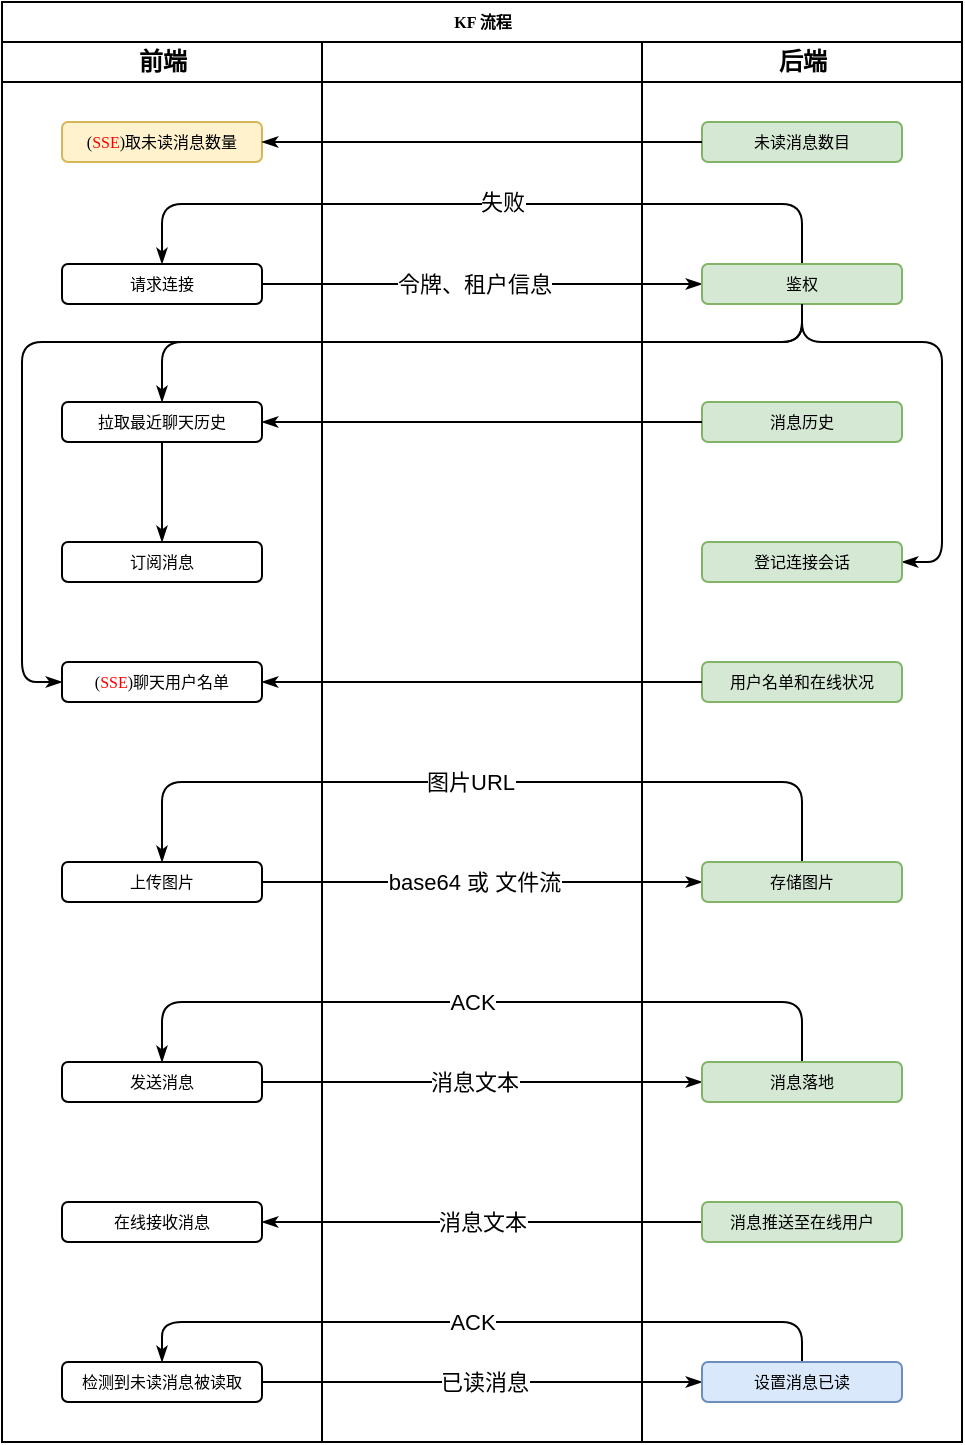 <mxfile version="21.6.1" type="device">
  <diagram name="Page-1" id="74e2e168-ea6b-b213-b513-2b3c1d86103e">
    <mxGraphModel dx="978" dy="571" grid="1" gridSize="10" guides="1" tooltips="1" connect="1" arrows="1" fold="1" page="1" pageScale="1" pageWidth="1100" pageHeight="850" background="none" math="0" shadow="0">
      <root>
        <mxCell id="0" />
        <mxCell id="1" parent="0" />
        <mxCell id="77e6c97f196da883-1" value="KF 流程" style="swimlane;html=1;childLayout=stackLayout;startSize=20;rounded=0;shadow=0;labelBackgroundColor=none;strokeWidth=1;fontFamily=Verdana;fontSize=8;align=center;" parent="1" vertex="1">
          <mxGeometry x="140" y="10" width="480" height="720" as="geometry">
            <mxRectangle x="140" y="40" width="80" height="20" as="alternateBounds" />
          </mxGeometry>
        </mxCell>
        <mxCell id="77e6c97f196da883-28" style="edgeStyle=orthogonalEdgeStyle;rounded=1;html=1;labelBackgroundColor=none;startArrow=none;startFill=0;startSize=5;endArrow=classicThin;endFill=1;endSize=5;jettySize=auto;orthogonalLoop=1;strokeWidth=1;fontFamily=Verdana;fontSize=8" parent="77e6c97f196da883-1" source="77e6c97f196da883-9" target="77e6c97f196da883-12" edge="1">
          <mxGeometry relative="1" as="geometry" />
        </mxCell>
        <mxCell id="AwJlrCnyRZFJX-mQ2P6--1" value="令牌、租户信息" style="edgeLabel;html=1;align=center;verticalAlign=middle;resizable=0;points=[];" parent="77e6c97f196da883-28" vertex="1" connectable="0">
          <mxGeometry x="-0.173" relative="1" as="geometry">
            <mxPoint x="15" as="offset" />
          </mxGeometry>
        </mxCell>
        <mxCell id="AwJlrCnyRZFJX-mQ2P6--24" style="edgeStyle=orthogonalEdgeStyle;rounded=1;html=1;labelBackgroundColor=none;startArrow=none;startFill=0;startSize=5;endArrow=classicThin;endFill=1;endSize=5;jettySize=auto;orthogonalLoop=1;strokeWidth=1;fontFamily=Verdana;fontSize=8;exitX=0.5;exitY=1;exitDx=0;exitDy=0;entryX=0.5;entryY=0;entryDx=0;entryDy=0;" parent="77e6c97f196da883-1" source="77e6c97f196da883-12" target="AwJlrCnyRZFJX-mQ2P6--21" edge="1">
          <mxGeometry relative="1" as="geometry">
            <mxPoint x="400" y="210.97" as="sourcePoint" />
            <mxPoint x="620" y="210.97" as="targetPoint" />
            <Array as="points">
              <mxPoint x="400" y="170" />
              <mxPoint x="80" y="170" />
            </Array>
          </mxGeometry>
        </mxCell>
        <mxCell id="AwJlrCnyRZFJX-mQ2P6--25" style="edgeStyle=orthogonalEdgeStyle;rounded=1;html=1;labelBackgroundColor=none;startArrow=none;startFill=0;startSize=5;endArrow=classicThin;endFill=1;endSize=5;jettySize=auto;orthogonalLoop=1;strokeWidth=1;fontFamily=Verdana;fontSize=8;exitX=0.5;exitY=0;exitDx=0;exitDy=0;entryX=0.5;entryY=0;entryDx=0;entryDy=0;" parent="77e6c97f196da883-1" source="77e6c97f196da883-12" target="77e6c97f196da883-9" edge="1">
          <mxGeometry relative="1" as="geometry">
            <mxPoint x="400" y="80.97" as="sourcePoint" />
            <mxPoint x="80" y="120.97" as="targetPoint" />
            <Array as="points">
              <mxPoint x="400" y="100.97" />
              <mxPoint x="80" y="100.97" />
            </Array>
          </mxGeometry>
        </mxCell>
        <mxCell id="AwJlrCnyRZFJX-mQ2P6--26" value="失败" style="edgeLabel;html=1;align=center;verticalAlign=middle;resizable=0;points=[];" parent="AwJlrCnyRZFJX-mQ2P6--25" vertex="1" connectable="0">
          <mxGeometry x="-0.179" y="-1" relative="1" as="geometry">
            <mxPoint x="-24" as="offset" />
          </mxGeometry>
        </mxCell>
        <mxCell id="AwJlrCnyRZFJX-mQ2P6--29" style="edgeStyle=orthogonalEdgeStyle;rounded=1;html=1;labelBackgroundColor=none;startArrow=none;startFill=0;startSize=5;endArrow=classicThin;endFill=1;endSize=5;jettySize=auto;orthogonalLoop=1;strokeWidth=1;fontFamily=Verdana;fontSize=8;entryX=0;entryY=0.5;entryDx=0;entryDy=0;exitX=0.5;exitY=1;exitDx=0;exitDy=0;" parent="77e6c97f196da883-1" source="77e6c97f196da883-12" target="t7xmqVSbrX6ZLOEpQ881-9" edge="1">
          <mxGeometry relative="1" as="geometry">
            <mxPoint x="460" y="200.97" as="sourcePoint" />
            <mxPoint x="80" y="345.97" as="targetPoint" />
            <Array as="points">
              <mxPoint x="400" y="170" />
              <mxPoint x="10" y="170" />
              <mxPoint x="10" y="340" />
            </Array>
          </mxGeometry>
        </mxCell>
        <mxCell id="AwJlrCnyRZFJX-mQ2P6--12" style="edgeStyle=orthogonalEdgeStyle;rounded=1;html=1;labelBackgroundColor=none;startArrow=none;startFill=0;startSize=5;endArrow=classicThin;endFill=1;endSize=5;jettySize=auto;orthogonalLoop=1;strokeWidth=1;fontFamily=Verdana;fontSize=8;exitX=1;exitY=0.5;exitDx=0;exitDy=0;entryX=0;entryY=0.5;entryDx=0;entryDy=0;" parent="77e6c97f196da883-1" source="77e6c97f196da883-10" target="AwJlrCnyRZFJX-mQ2P6--8" edge="1">
          <mxGeometry relative="1" as="geometry">
            <mxPoint x="130" y="529.69" as="sourcePoint" />
            <mxPoint x="350" y="529.69" as="targetPoint" />
          </mxGeometry>
        </mxCell>
        <mxCell id="AwJlrCnyRZFJX-mQ2P6--13" value="消息文本" style="edgeLabel;html=1;align=center;verticalAlign=middle;resizable=0;points=[];" parent="AwJlrCnyRZFJX-mQ2P6--12" vertex="1" connectable="0">
          <mxGeometry x="-0.173" relative="1" as="geometry">
            <mxPoint x="15" as="offset" />
          </mxGeometry>
        </mxCell>
        <mxCell id="AwJlrCnyRZFJX-mQ2P6--18" style="edgeStyle=orthogonalEdgeStyle;rounded=1;html=1;labelBackgroundColor=none;startArrow=none;startFill=0;startSize=5;endArrow=classicThin;endFill=1;endSize=5;jettySize=auto;orthogonalLoop=1;strokeWidth=1;fontFamily=Verdana;fontSize=8;exitX=0.5;exitY=0;exitDx=0;exitDy=0;entryX=0.5;entryY=0;entryDx=0;entryDy=0;" parent="77e6c97f196da883-1" source="AwJlrCnyRZFJX-mQ2P6--8" target="77e6c97f196da883-10" edge="1">
          <mxGeometry relative="1" as="geometry">
            <mxPoint x="340" y="570.03" as="sourcePoint" />
            <mxPoint x="80" y="510.03" as="targetPoint" />
            <Array as="points">
              <mxPoint x="400" y="500.03" />
              <mxPoint x="80" y="500.03" />
            </Array>
          </mxGeometry>
        </mxCell>
        <mxCell id="AwJlrCnyRZFJX-mQ2P6--19" value="ACK" style="edgeLabel;html=1;align=center;verticalAlign=middle;resizable=0;points=[];" parent="AwJlrCnyRZFJX-mQ2P6--18" vertex="1" connectable="0">
          <mxGeometry x="0.03" relative="1" as="geometry">
            <mxPoint as="offset" />
          </mxGeometry>
        </mxCell>
        <mxCell id="AwJlrCnyRZFJX-mQ2P6--38" style="edgeStyle=orthogonalEdgeStyle;rounded=1;html=1;labelBackgroundColor=none;startArrow=none;startFill=0;startSize=5;endArrow=classicThin;endFill=1;endSize=5;jettySize=auto;orthogonalLoop=1;strokeWidth=1;fontFamily=Verdana;fontSize=8;exitX=1;exitY=0.5;exitDx=0;exitDy=0;entryX=0;entryY=0.5;entryDx=0;entryDy=0;" parent="77e6c97f196da883-1" source="AwJlrCnyRZFJX-mQ2P6--36" target="AwJlrCnyRZFJX-mQ2P6--37" edge="1">
          <mxGeometry relative="1" as="geometry">
            <mxPoint x="140" y="459.58" as="sourcePoint" />
            <mxPoint x="360" y="459.58" as="targetPoint" />
          </mxGeometry>
        </mxCell>
        <mxCell id="AwJlrCnyRZFJX-mQ2P6--39" value="base64 或 文件流" style="edgeLabel;html=1;align=center;verticalAlign=middle;resizable=0;points=[];" parent="AwJlrCnyRZFJX-mQ2P6--38" vertex="1" connectable="0">
          <mxGeometry x="-0.173" relative="1" as="geometry">
            <mxPoint x="15" as="offset" />
          </mxGeometry>
        </mxCell>
        <mxCell id="t7xmqVSbrX6ZLOEpQ881-1" style="edgeStyle=orthogonalEdgeStyle;rounded=1;html=1;labelBackgroundColor=none;startArrow=none;startFill=0;startSize=5;endArrow=classicThin;endFill=1;endSize=5;jettySize=auto;orthogonalLoop=1;strokeWidth=1;fontFamily=Verdana;fontSize=8;exitX=0.5;exitY=0;exitDx=0;exitDy=0;entryX=0.5;entryY=0;entryDx=0;entryDy=0;" parent="77e6c97f196da883-1" source="AwJlrCnyRZFJX-mQ2P6--37" target="AwJlrCnyRZFJX-mQ2P6--36" edge="1">
          <mxGeometry relative="1" as="geometry">
            <mxPoint x="400" y="420" as="sourcePoint" />
            <mxPoint x="80" y="420" as="targetPoint" />
            <Array as="points">
              <mxPoint x="400" y="390" />
              <mxPoint x="80" y="390" />
            </Array>
          </mxGeometry>
        </mxCell>
        <mxCell id="t7xmqVSbrX6ZLOEpQ881-2" value="图片URL" style="edgeLabel;html=1;align=center;verticalAlign=middle;resizable=0;points=[];" parent="t7xmqVSbrX6ZLOEpQ881-1" vertex="1" connectable="0">
          <mxGeometry x="0.03" relative="1" as="geometry">
            <mxPoint as="offset" />
          </mxGeometry>
        </mxCell>
        <mxCell id="t7xmqVSbrX6ZLOEpQ881-7" style="edgeStyle=orthogonalEdgeStyle;rounded=1;html=1;labelBackgroundColor=none;startArrow=none;startFill=0;startSize=5;endArrow=classicThin;endFill=1;endSize=5;jettySize=auto;orthogonalLoop=1;strokeWidth=1;fontFamily=Verdana;fontSize=8;exitX=0;exitY=0.5;exitDx=0;exitDy=0;entryX=1;entryY=0.5;entryDx=0;entryDy=0;" parent="77e6c97f196da883-1" source="t7xmqVSbrX6ZLOEpQ881-6" target="t7xmqVSbrX6ZLOEpQ881-5" edge="1">
          <mxGeometry relative="1" as="geometry">
            <mxPoint x="130" y="670.03" as="sourcePoint" />
            <mxPoint x="350" y="670.03" as="targetPoint" />
          </mxGeometry>
        </mxCell>
        <mxCell id="t7xmqVSbrX6ZLOEpQ881-8" value="消息文本" style="edgeLabel;html=1;align=center;verticalAlign=middle;resizable=0;points=[];" parent="t7xmqVSbrX6ZLOEpQ881-7" vertex="1" connectable="0">
          <mxGeometry x="-0.173" relative="1" as="geometry">
            <mxPoint x="-19" as="offset" />
          </mxGeometry>
        </mxCell>
        <mxCell id="77e6c97f196da883-2" value="前端" style="swimlane;html=1;startSize=20;" parent="77e6c97f196da883-1" vertex="1">
          <mxGeometry y="20" width="160" height="700" as="geometry">
            <mxRectangle y="20" width="40" height="730" as="alternateBounds" />
          </mxGeometry>
        </mxCell>
        <mxCell id="77e6c97f196da883-9" value="请求连接" style="rounded=1;whiteSpace=wrap;html=1;shadow=0;labelBackgroundColor=none;strokeWidth=1;fontFamily=Verdana;fontSize=8;align=center;" parent="77e6c97f196da883-2" vertex="1">
          <mxGeometry x="30" y="110.97" width="100" height="20" as="geometry" />
        </mxCell>
        <mxCell id="77e6c97f196da883-10" value="发送消息" style="rounded=1;whiteSpace=wrap;html=1;shadow=0;labelBackgroundColor=none;strokeWidth=1;fontFamily=Verdana;fontSize=8;align=center;" parent="77e6c97f196da883-2" vertex="1">
          <mxGeometry x="30" y="510.03" width="100" height="20" as="geometry" />
        </mxCell>
        <mxCell id="AwJlrCnyRZFJX-mQ2P6--20" value="(&lt;font color=&quot;#ff0000&quot;&gt;SSE&lt;/font&gt;)取未读消息数量" style="rounded=1;whiteSpace=wrap;html=1;shadow=0;labelBackgroundColor=none;strokeWidth=1;fontFamily=Verdana;fontSize=8;align=center;fillColor=#fff2cc;strokeColor=#d6b656;" parent="77e6c97f196da883-2" vertex="1">
          <mxGeometry x="30" y="40" width="100" height="20" as="geometry" />
        </mxCell>
        <mxCell id="AwJlrCnyRZFJX-mQ2P6--21" value="拉取最近聊天历史" style="rounded=1;whiteSpace=wrap;html=1;shadow=0;labelBackgroundColor=none;strokeWidth=1;fontFamily=Verdana;fontSize=8;align=center;" parent="77e6c97f196da883-2" vertex="1">
          <mxGeometry x="30" y="180" width="100" height="20" as="geometry" />
        </mxCell>
        <mxCell id="AwJlrCnyRZFJX-mQ2P6--36" value="上传图片" style="rounded=1;whiteSpace=wrap;html=1;shadow=0;labelBackgroundColor=none;strokeWidth=1;fontFamily=Verdana;fontSize=8;align=center;" parent="77e6c97f196da883-2" vertex="1">
          <mxGeometry x="30" y="410" width="100" height="20.03" as="geometry" />
        </mxCell>
        <mxCell id="t7xmqVSbrX6ZLOEpQ881-5" value="在线接收消息" style="rounded=1;whiteSpace=wrap;html=1;shadow=0;labelBackgroundColor=none;strokeWidth=1;fontFamily=Verdana;fontSize=8;align=center;" parent="77e6c97f196da883-2" vertex="1">
          <mxGeometry x="30" y="580.03" width="100" height="20" as="geometry" />
        </mxCell>
        <mxCell id="t7xmqVSbrX6ZLOEpQ881-9" value="(&lt;font style=&quot;border-color: var(--border-color);&quot; color=&quot;#ff0000&quot;&gt;SSE&lt;/font&gt;)聊天用户名单" style="rounded=1;whiteSpace=wrap;html=1;shadow=0;labelBackgroundColor=none;strokeWidth=1;fontFamily=Verdana;fontSize=8;align=center;" parent="77e6c97f196da883-2" vertex="1">
          <mxGeometry x="30" y="310" width="100" height="20" as="geometry" />
        </mxCell>
        <mxCell id="t7xmqVSbrX6ZLOEpQ881-12" value="订阅消息" style="rounded=1;whiteSpace=wrap;html=1;shadow=0;labelBackgroundColor=none;strokeWidth=1;fontFamily=Verdana;fontSize=8;align=center;" parent="77e6c97f196da883-2" vertex="1">
          <mxGeometry x="30" y="250" width="100" height="20" as="geometry" />
        </mxCell>
        <mxCell id="t7xmqVSbrX6ZLOEpQ881-13" style="edgeStyle=orthogonalEdgeStyle;rounded=1;html=1;labelBackgroundColor=none;startArrow=none;startFill=0;startSize=5;endArrow=classicThin;endFill=1;endSize=5;jettySize=auto;orthogonalLoop=1;strokeWidth=1;fontFamily=Verdana;fontSize=8;exitX=0.5;exitY=1;exitDx=0;exitDy=0;entryX=0.5;entryY=0;entryDx=0;entryDy=0;" parent="77e6c97f196da883-2" source="AwJlrCnyRZFJX-mQ2P6--21" target="t7xmqVSbrX6ZLOEpQ881-12" edge="1">
          <mxGeometry relative="1" as="geometry">
            <mxPoint x="500" y="330.03" as="sourcePoint" />
            <mxPoint x="130" y="330" as="targetPoint" />
            <Array as="points">
              <mxPoint x="80" y="220" />
              <mxPoint x="80" y="220" />
            </Array>
          </mxGeometry>
        </mxCell>
        <mxCell id="t7xmqVSbrX6ZLOEpQ881-15" value="检测到未读消息被读取" style="rounded=1;whiteSpace=wrap;html=1;shadow=0;labelBackgroundColor=none;strokeWidth=1;fontFamily=Verdana;fontSize=8;align=center;" parent="77e6c97f196da883-2" vertex="1">
          <mxGeometry x="30" y="660" width="100" height="20" as="geometry" />
        </mxCell>
        <mxCell id="AwJlrCnyRZFJX-mQ2P6--22" style="edgeStyle=orthogonalEdgeStyle;rounded=1;html=1;labelBackgroundColor=none;startArrow=none;startFill=0;startSize=5;endArrow=classicThin;endFill=1;endSize=5;jettySize=auto;orthogonalLoop=1;strokeWidth=1;fontFamily=Verdana;fontSize=8;exitX=1;exitY=0.5;exitDx=0;exitDy=0;entryX=0;entryY=0.5;entryDx=0;entryDy=0;" parent="77e6c97f196da883-1" source="t7xmqVSbrX6ZLOEpQ881-15" target="AwJlrCnyRZFJX-mQ2P6--9" edge="1">
          <mxGeometry relative="1" as="geometry">
            <mxPoint x="140" y="689.66" as="sourcePoint" />
            <mxPoint x="360" y="689.675" as="targetPoint" />
          </mxGeometry>
        </mxCell>
        <mxCell id="t7xmqVSbrX6ZLOEpQ881-11" value="已读消息" style="edgeLabel;html=1;align=center;verticalAlign=middle;resizable=0;points=[];" parent="AwJlrCnyRZFJX-mQ2P6--22" vertex="1" connectable="0">
          <mxGeometry x="-0.195" y="-3" relative="1" as="geometry">
            <mxPoint x="22" y="-3" as="offset" />
          </mxGeometry>
        </mxCell>
        <mxCell id="t7xmqVSbrX6ZLOEpQ881-16" style="edgeStyle=orthogonalEdgeStyle;rounded=1;html=1;labelBackgroundColor=none;startArrow=none;startFill=0;startSize=5;endArrow=classicThin;endFill=1;endSize=5;jettySize=auto;orthogonalLoop=1;strokeWidth=1;fontFamily=Verdana;fontSize=8;exitX=0.5;exitY=0;exitDx=0;exitDy=0;entryX=0.5;entryY=0;entryDx=0;entryDy=0;" parent="77e6c97f196da883-1" source="AwJlrCnyRZFJX-mQ2P6--9" target="t7xmqVSbrX6ZLOEpQ881-15" edge="1">
          <mxGeometry relative="1" as="geometry">
            <mxPoint x="400" y="669.97" as="sourcePoint" />
            <mxPoint x="80" y="670" as="targetPoint" />
            <Array as="points">
              <mxPoint x="400" y="660" />
              <mxPoint x="80" y="660" />
            </Array>
          </mxGeometry>
        </mxCell>
        <mxCell id="t7xmqVSbrX6ZLOEpQ881-17" value="ACK" style="edgeLabel;html=1;align=center;verticalAlign=middle;resizable=0;points=[];" parent="t7xmqVSbrX6ZLOEpQ881-16" vertex="1" connectable="0">
          <mxGeometry x="0.03" relative="1" as="geometry">
            <mxPoint as="offset" />
          </mxGeometry>
        </mxCell>
        <mxCell id="77e6c97f196da883-3" value="" style="swimlane;html=1;startSize=20;" parent="77e6c97f196da883-1" vertex="1">
          <mxGeometry x="160" y="20" width="160" height="700" as="geometry" />
        </mxCell>
        <mxCell id="77e6c97f196da883-4" value="后端" style="swimlane;html=1;startSize=20;" parent="77e6c97f196da883-1" vertex="1">
          <mxGeometry x="320" y="20" width="160" height="700" as="geometry" />
        </mxCell>
        <mxCell id="77e6c97f196da883-12" value="鉴权" style="rounded=1;whiteSpace=wrap;html=1;shadow=0;labelBackgroundColor=none;strokeWidth=1;fontFamily=Verdana;fontSize=8;align=center;fillColor=#d5e8d4;strokeColor=#82b366;" parent="77e6c97f196da883-4" vertex="1">
          <mxGeometry x="30" y="110.97" width="100" height="20" as="geometry" />
        </mxCell>
        <mxCell id="AwJlrCnyRZFJX-mQ2P6--8" value="消息落地" style="rounded=1;whiteSpace=wrap;html=1;shadow=0;labelBackgroundColor=none;strokeWidth=1;fontFamily=Verdana;fontSize=8;align=center;fillColor=#d5e8d4;strokeColor=#82b366;" parent="77e6c97f196da883-4" vertex="1">
          <mxGeometry x="30" y="510.03" width="100" height="20" as="geometry" />
        </mxCell>
        <mxCell id="AwJlrCnyRZFJX-mQ2P6--9" value="设置消息已读" style="rounded=1;whiteSpace=wrap;html=1;shadow=0;labelBackgroundColor=none;strokeWidth=1;fontFamily=Verdana;fontSize=8;align=center;fillColor=#dae8fc;strokeColor=#6c8ebf;" parent="77e6c97f196da883-4" vertex="1">
          <mxGeometry x="30" y="660" width="100" height="19.97" as="geometry" />
        </mxCell>
        <mxCell id="AwJlrCnyRZFJX-mQ2P6--37" value="存储图片" style="rounded=1;whiteSpace=wrap;html=1;shadow=0;labelBackgroundColor=none;strokeWidth=1;fontFamily=Verdana;fontSize=8;align=center;fillColor=#d5e8d4;strokeColor=#82b366;" parent="77e6c97f196da883-4" vertex="1">
          <mxGeometry x="30" y="410" width="100" height="20.03" as="geometry" />
        </mxCell>
        <mxCell id="uSbHLlg47XLP1jI0RTrE-2" style="edgeStyle=orthogonalEdgeStyle;rounded=1;html=1;labelBackgroundColor=none;startArrow=none;startFill=0;startSize=5;endArrow=classicThin;endFill=1;endSize=5;jettySize=auto;orthogonalLoop=1;strokeWidth=1;fontFamily=Verdana;fontSize=8;exitX=0.5;exitY=1;exitDx=0;exitDy=0;entryX=1;entryY=0.5;entryDx=0;entryDy=0;" parent="77e6c97f196da883-4" source="77e6c97f196da883-12" target="t7xmqVSbrX6ZLOEpQ881-10" edge="1">
          <mxGeometry relative="1" as="geometry">
            <mxPoint x="180" y="140.97" as="sourcePoint" />
            <mxPoint x="130" y="338.47" as="targetPoint" />
            <Array as="points">
              <mxPoint x="80" y="150" />
              <mxPoint x="150" y="150" />
              <mxPoint x="150" y="260" />
            </Array>
          </mxGeometry>
        </mxCell>
        <mxCell id="t7xmqVSbrX6ZLOEpQ881-6" value="消息推送至在线用户" style="rounded=1;whiteSpace=wrap;html=1;shadow=0;labelBackgroundColor=none;strokeWidth=1;fontFamily=Verdana;fontSize=8;align=center;fillColor=#d5e8d4;strokeColor=#82b366;" parent="77e6c97f196da883-4" vertex="1">
          <mxGeometry x="30" y="580.03" width="100" height="20" as="geometry" />
        </mxCell>
        <mxCell id="t7xmqVSbrX6ZLOEpQ881-10" value="登记连接会话" style="rounded=1;whiteSpace=wrap;html=1;shadow=0;labelBackgroundColor=none;strokeWidth=1;fontFamily=Verdana;fontSize=8;align=center;fillColor=#d5e8d4;strokeColor=#82b366;" parent="77e6c97f196da883-4" vertex="1">
          <mxGeometry x="30" y="250" width="100" height="20" as="geometry" />
        </mxCell>
        <mxCell id="t7xmqVSbrX6ZLOEpQ881-20" value="消息历史" style="rounded=1;whiteSpace=wrap;html=1;shadow=0;labelBackgroundColor=none;strokeWidth=1;fontFamily=Verdana;fontSize=8;align=center;fillColor=#d5e8d4;strokeColor=#82b366;" parent="77e6c97f196da883-4" vertex="1">
          <mxGeometry x="30" y="180" width="100" height="20" as="geometry" />
        </mxCell>
        <mxCell id="t7xmqVSbrX6ZLOEpQ881-21" value="用户名单和在线状况" style="rounded=1;whiteSpace=wrap;html=1;shadow=0;labelBackgroundColor=none;strokeWidth=1;fontFamily=Verdana;fontSize=8;align=center;fillColor=#d5e8d4;strokeColor=#82b366;" parent="77e6c97f196da883-4" vertex="1">
          <mxGeometry x="30" y="310" width="100" height="20" as="geometry" />
        </mxCell>
        <mxCell id="o-qbwXzgOp_71Mc6V2xB-12" value="未读消息数目" style="rounded=1;whiteSpace=wrap;html=1;shadow=0;labelBackgroundColor=none;strokeWidth=1;fontFamily=Verdana;fontSize=8;align=center;fillColor=#d5e8d4;strokeColor=#82b366;" parent="77e6c97f196da883-4" vertex="1">
          <mxGeometry x="30" y="40" width="100" height="20" as="geometry" />
        </mxCell>
        <mxCell id="t7xmqVSbrX6ZLOEpQ881-22" style="edgeStyle=orthogonalEdgeStyle;rounded=1;html=1;labelBackgroundColor=none;startArrow=none;startFill=0;startSize=5;endArrow=classicThin;endFill=1;endSize=5;jettySize=auto;orthogonalLoop=1;strokeWidth=1;fontFamily=Verdana;fontSize=8;exitX=0;exitY=0.5;exitDx=0;exitDy=0;entryX=1;entryY=0.5;entryDx=0;entryDy=0;" parent="77e6c97f196da883-1" source="t7xmqVSbrX6ZLOEpQ881-20" target="AwJlrCnyRZFJX-mQ2P6--21" edge="1">
          <mxGeometry relative="1" as="geometry">
            <mxPoint x="410" y="141" as="sourcePoint" />
            <mxPoint x="90" y="141" as="targetPoint" />
            <Array as="points">
              <mxPoint x="240" y="210" />
              <mxPoint x="240" y="210" />
            </Array>
          </mxGeometry>
        </mxCell>
        <mxCell id="t7xmqVSbrX6ZLOEpQ881-24" style="edgeStyle=orthogonalEdgeStyle;rounded=1;html=1;labelBackgroundColor=none;startArrow=none;startFill=0;startSize=5;endArrow=classicThin;endFill=1;endSize=5;jettySize=auto;orthogonalLoop=1;strokeWidth=1;fontFamily=Verdana;fontSize=8;exitX=0;exitY=0.5;exitDx=0;exitDy=0;entryX=1;entryY=0.5;entryDx=0;entryDy=0;" parent="77e6c97f196da883-1" source="t7xmqVSbrX6ZLOEpQ881-21" target="t7xmqVSbrX6ZLOEpQ881-9" edge="1">
          <mxGeometry relative="1" as="geometry">
            <mxPoint x="300" y="280" as="sourcePoint" />
            <mxPoint x="190" y="280" as="targetPoint" />
            <Array as="points" />
          </mxGeometry>
        </mxCell>
        <mxCell id="o-qbwXzgOp_71Mc6V2xB-13" style="edgeStyle=orthogonalEdgeStyle;rounded=1;html=1;labelBackgroundColor=none;startArrow=none;startFill=0;startSize=5;endArrow=classicThin;endFill=1;endSize=5;jettySize=auto;orthogonalLoop=1;strokeWidth=1;fontFamily=Verdana;fontSize=8;exitX=0;exitY=0.5;exitDx=0;exitDy=0;entryX=1;entryY=0.5;entryDx=0;entryDy=0;" parent="77e6c97f196da883-1" source="o-qbwXzgOp_71Mc6V2xB-12" target="AwJlrCnyRZFJX-mQ2P6--20" edge="1">
          <mxGeometry relative="1" as="geometry">
            <mxPoint x="360" y="350" as="sourcePoint" />
            <mxPoint x="140" y="350" as="targetPoint" />
            <Array as="points" />
          </mxGeometry>
        </mxCell>
      </root>
    </mxGraphModel>
  </diagram>
</mxfile>
